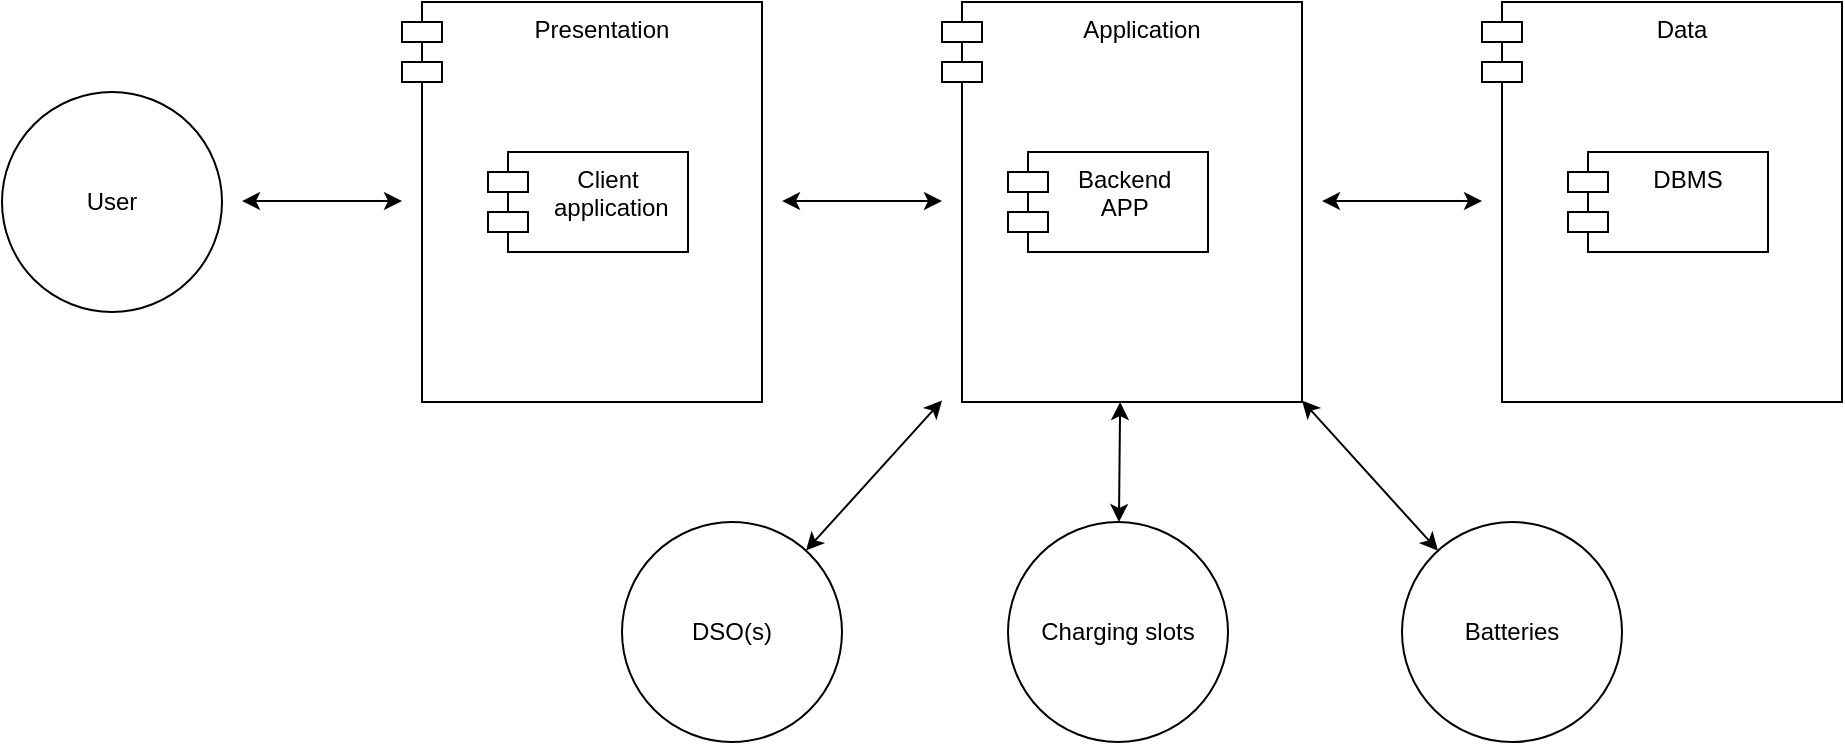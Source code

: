 <mxfile version="20.6.2" type="device"><diagram id="ianGEWdXeP57VXij8D8N" name="Page-1"><mxGraphModel dx="1261" dy="567" grid="1" gridSize="10" guides="1" tooltips="1" connect="1" arrows="1" fold="1" page="0" pageScale="1" pageWidth="827" pageHeight="1169" math="0" shadow="0"><root><mxCell id="0"/><mxCell id="1" parent="0"/><mxCell id="sSFWajN19j93HPP_mk81-1" value="User" style="ellipse;whiteSpace=wrap;html=1;aspect=fixed;" vertex="1" parent="1"><mxGeometry x="120" y="445" width="110" height="110" as="geometry"/></mxCell><mxCell id="sSFWajN19j93HPP_mk81-2" value="Presentation" style="shape=module;align=left;spacingLeft=20;align=center;verticalAlign=top;" vertex="1" parent="1"><mxGeometry x="320" y="400" width="180" height="200" as="geometry"/></mxCell><mxCell id="sSFWajN19j93HPP_mk81-3" value="Client&#10; application" style="shape=module;align=left;spacingLeft=20;align=center;verticalAlign=top;" vertex="1" parent="1"><mxGeometry x="363" y="475" width="100" height="50" as="geometry"/></mxCell><mxCell id="sSFWajN19j93HPP_mk81-4" value="Application" style="shape=module;align=left;spacingLeft=20;align=center;verticalAlign=top;" vertex="1" parent="1"><mxGeometry x="590" y="400" width="180" height="200" as="geometry"/></mxCell><mxCell id="sSFWajN19j93HPP_mk81-5" value="Backend &#10;APP " style="shape=module;align=left;spacingLeft=20;align=center;verticalAlign=top;" vertex="1" parent="1"><mxGeometry x="623" y="475" width="100" height="50" as="geometry"/></mxCell><mxCell id="sSFWajN19j93HPP_mk81-6" value="Data" style="shape=module;align=left;spacingLeft=20;align=center;verticalAlign=top;" vertex="1" parent="1"><mxGeometry x="860" y="400" width="180" height="200" as="geometry"/></mxCell><mxCell id="sSFWajN19j93HPP_mk81-7" value="DBMS" style="shape=module;align=left;spacingLeft=20;align=center;verticalAlign=top;" vertex="1" parent="1"><mxGeometry x="903" y="475" width="100" height="50" as="geometry"/></mxCell><mxCell id="sSFWajN19j93HPP_mk81-9" value="" style="endArrow=classic;startArrow=classic;html=1;rounded=0;" edge="1" parent="1"><mxGeometry width="50" height="50" relative="1" as="geometry"><mxPoint x="240" y="499.52" as="sourcePoint"/><mxPoint x="320" y="499.52" as="targetPoint"/></mxGeometry></mxCell><mxCell id="sSFWajN19j93HPP_mk81-10" value="" style="endArrow=classic;startArrow=classic;html=1;rounded=0;" edge="1" parent="1"><mxGeometry width="50" height="50" relative="1" as="geometry"><mxPoint x="510" y="499.52" as="sourcePoint"/><mxPoint x="590" y="499.52" as="targetPoint"/></mxGeometry></mxCell><mxCell id="sSFWajN19j93HPP_mk81-11" value="" style="endArrow=classic;startArrow=classic;html=1;rounded=0;" edge="1" parent="1"><mxGeometry width="50" height="50" relative="1" as="geometry"><mxPoint x="780" y="499.52" as="sourcePoint"/><mxPoint x="860" y="499.52" as="targetPoint"/></mxGeometry></mxCell><mxCell id="sSFWajN19j93HPP_mk81-13" value="Charging slots" style="ellipse;whiteSpace=wrap;html=1;aspect=fixed;" vertex="1" parent="1"><mxGeometry x="623" y="660" width="110" height="110" as="geometry"/></mxCell><mxCell id="sSFWajN19j93HPP_mk81-14" value="DSO(s)" style="ellipse;whiteSpace=wrap;html=1;aspect=fixed;" vertex="1" parent="1"><mxGeometry x="430" y="660" width="110" height="110" as="geometry"/></mxCell><mxCell id="sSFWajN19j93HPP_mk81-15" value="" style="endArrow=classic;startArrow=classic;html=1;rounded=0;" edge="1" parent="1" source="sSFWajN19j93HPP_mk81-14" target="sSFWajN19j93HPP_mk81-4"><mxGeometry width="50" height="50" relative="1" as="geometry"><mxPoint x="580" y="690" as="sourcePoint"/><mxPoint x="630" y="630" as="targetPoint"/></mxGeometry></mxCell><mxCell id="sSFWajN19j93HPP_mk81-16" value="" style="endArrow=classic;startArrow=classic;html=1;rounded=0;" edge="1" parent="1" source="sSFWajN19j93HPP_mk81-13" target="sSFWajN19j93HPP_mk81-4"><mxGeometry width="50" height="50" relative="1" as="geometry"><mxPoint x="613.525" y="723.214" as="sourcePoint"/><mxPoint x="654.151" y="610" as="targetPoint"/></mxGeometry></mxCell><mxCell id="sSFWajN19j93HPP_mk81-17" value="Batteries" style="ellipse;whiteSpace=wrap;html=1;aspect=fixed;" vertex="1" parent="1"><mxGeometry x="820" y="660" width="110" height="110" as="geometry"/></mxCell><mxCell id="sSFWajN19j93HPP_mk81-18" value="" style="endArrow=classic;startArrow=classic;html=1;rounded=0;" edge="1" parent="1" source="sSFWajN19j93HPP_mk81-17" target="sSFWajN19j93HPP_mk81-4"><mxGeometry width="50" height="50" relative="1" as="geometry"><mxPoint x="531.95" y="684.26" as="sourcePoint"/><mxPoint x="600" y="609.231" as="targetPoint"/></mxGeometry></mxCell></root></mxGraphModel></diagram></mxfile>